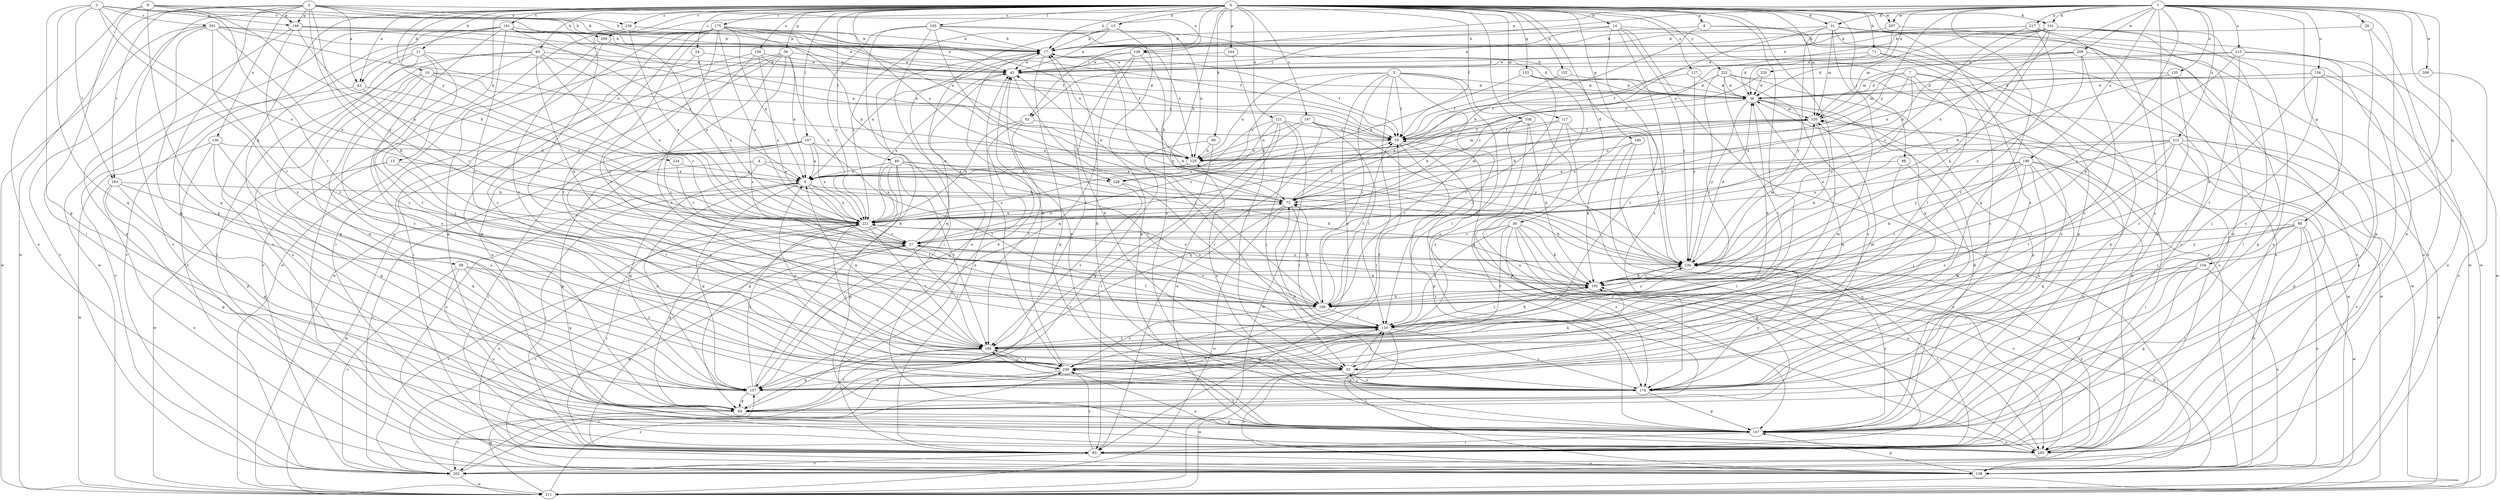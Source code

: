 strict digraph  {
0;
1;
2;
3;
4;
5;
6;
7;
8;
9;
10;
11;
13;
14;
15;
17;
24;
26;
27;
30;
31;
36;
43;
45;
49;
55;
56;
58;
60;
64;
65;
71;
73;
81;
83;
88;
92;
99;
101;
102;
103;
107;
108;
110;
117;
120;
121;
127;
128;
129;
130;
134;
135;
136;
138;
140;
144;
146;
147;
152;
153;
154;
157;
166;
174;
175;
181;
183;
184;
190;
193;
197;
200;
201;
202;
207;
208;
209;
211;
212;
215;
217;
220;
221;
222;
224;
229;
230;
238;
239;
0 -> 8  [label=a];
0 -> 10  [label=b];
0 -> 11  [label=b];
0 -> 13  [label=b];
0 -> 14  [label=b];
0 -> 15  [label=b];
0 -> 17  [label=b];
0 -> 24  [label=c];
0 -> 30  [label=d];
0 -> 31  [label=d];
0 -> 43  [label=e];
0 -> 49  [label=f];
0 -> 55  [label=f];
0 -> 56  [label=g];
0 -> 58  [label=g];
0 -> 65  [label=h];
0 -> 71  [label=h];
0 -> 73  [label=h];
0 -> 81  [label=i];
0 -> 88  [label=j];
0 -> 92  [label=j];
0 -> 99  [label=k];
0 -> 101  [label=k];
0 -> 103  [label=l];
0 -> 107  [label=l];
0 -> 108  [label=l];
0 -> 110  [label=l];
0 -> 117  [label=m];
0 -> 120  [label=m];
0 -> 121  [label=n];
0 -> 127  [label=n];
0 -> 130  [label=o];
0 -> 140  [label=p];
0 -> 144  [label=p];
0 -> 152  [label=q];
0 -> 153  [label=q];
0 -> 174  [label=s];
0 -> 175  [label=t];
0 -> 181  [label=t];
0 -> 197  [label=v];
0 -> 200  [label=v];
0 -> 207  [label=w];
0 -> 222  [label=y];
0 -> 224  [label=y];
0 -> 229  [label=y];
0 -> 238  [label=z];
1 -> 26  [label=c];
1 -> 31  [label=d];
1 -> 60  [label=g];
1 -> 81  [label=i];
1 -> 83  [label=i];
1 -> 92  [label=j];
1 -> 101  [label=k];
1 -> 128  [label=n];
1 -> 134  [label=o];
1 -> 135  [label=o];
1 -> 154  [label=q];
1 -> 157  [label=q];
1 -> 166  [label=r];
1 -> 190  [label=u];
1 -> 193  [label=u];
1 -> 200  [label=v];
1 -> 207  [label=w];
1 -> 208  [label=w];
1 -> 209  [label=w];
1 -> 212  [label=x];
1 -> 215  [label=x];
1 -> 217  [label=x];
1 -> 220  [label=x];
1 -> 221  [label=x];
1 -> 229  [label=y];
2 -> 17  [label=b];
2 -> 27  [label=c];
2 -> 43  [label=e];
2 -> 64  [label=g];
2 -> 102  [label=k];
2 -> 128  [label=n];
2 -> 129  [label=n];
2 -> 136  [label=o];
2 -> 138  [label=o];
2 -> 146  [label=p];
2 -> 183  [label=t];
2 -> 211  [label=w];
2 -> 238  [label=z];
3 -> 17  [label=b];
3 -> 64  [label=g];
3 -> 146  [label=p];
3 -> 157  [label=q];
3 -> 183  [label=t];
3 -> 200  [label=v];
3 -> 201  [label=v];
3 -> 221  [label=x];
3 -> 239  [label=z];
4 -> 9  [label=a];
4 -> 157  [label=q];
4 -> 202  [label=v];
4 -> 229  [label=y];
5 -> 36  [label=d];
5 -> 55  [label=f];
5 -> 83  [label=i];
5 -> 110  [label=l];
5 -> 129  [label=n];
5 -> 166  [label=r];
5 -> 174  [label=s];
5 -> 193  [label=u];
5 -> 229  [label=y];
5 -> 239  [label=z];
6 -> 17  [label=b];
6 -> 83  [label=i];
6 -> 138  [label=o];
6 -> 146  [label=p];
6 -> 157  [label=q];
6 -> 166  [label=r];
6 -> 221  [label=x];
7 -> 36  [label=d];
7 -> 110  [label=l];
7 -> 120  [label=m];
7 -> 174  [label=s];
7 -> 193  [label=u];
7 -> 221  [label=x];
7 -> 230  [label=y];
8 -> 17  [label=b];
8 -> 73  [label=h];
8 -> 138  [label=o];
8 -> 147  [label=p];
9 -> 73  [label=h];
9 -> 83  [label=i];
9 -> 110  [label=l];
9 -> 157  [label=q];
9 -> 211  [label=w];
9 -> 221  [label=x];
10 -> 27  [label=c];
10 -> 36  [label=d];
10 -> 55  [label=f];
10 -> 157  [label=q];
10 -> 174  [label=s];
10 -> 239  [label=z];
11 -> 43  [label=e];
11 -> 45  [label=e];
11 -> 64  [label=g];
11 -> 92  [label=j];
11 -> 184  [label=t];
11 -> 202  [label=v];
13 -> 17  [label=b];
13 -> 45  [label=e];
13 -> 129  [label=n];
13 -> 147  [label=p];
13 -> 174  [label=s];
13 -> 221  [label=x];
13 -> 239  [label=z];
14 -> 17  [label=b];
14 -> 45  [label=e];
14 -> 138  [label=o];
14 -> 174  [label=s];
14 -> 202  [label=v];
14 -> 230  [label=y];
14 -> 239  [label=z];
15 -> 9  [label=a];
15 -> 83  [label=i];
15 -> 184  [label=t];
15 -> 211  [label=w];
17 -> 45  [label=e];
17 -> 55  [label=f];
17 -> 147  [label=p];
17 -> 157  [label=q];
17 -> 230  [label=y];
24 -> 45  [label=e];
24 -> 202  [label=v];
24 -> 221  [label=x];
26 -> 17  [label=b];
26 -> 147  [label=p];
26 -> 202  [label=v];
27 -> 45  [label=e];
27 -> 83  [label=i];
27 -> 110  [label=l];
27 -> 138  [label=o];
27 -> 184  [label=t];
27 -> 202  [label=v];
27 -> 230  [label=y];
30 -> 27  [label=c];
30 -> 64  [label=g];
30 -> 102  [label=k];
30 -> 110  [label=l];
30 -> 174  [label=s];
30 -> 184  [label=t];
30 -> 193  [label=u];
30 -> 202  [label=v];
31 -> 17  [label=b];
31 -> 27  [label=c];
31 -> 120  [label=m];
31 -> 138  [label=o];
31 -> 157  [label=q];
31 -> 202  [label=v];
31 -> 211  [label=w];
31 -> 230  [label=y];
36 -> 120  [label=m];
36 -> 129  [label=n];
36 -> 157  [label=q];
36 -> 193  [label=u];
36 -> 211  [label=w];
36 -> 230  [label=y];
43 -> 27  [label=c];
43 -> 202  [label=v];
43 -> 221  [label=x];
45 -> 36  [label=d];
45 -> 110  [label=l];
45 -> 221  [label=x];
49 -> 9  [label=a];
49 -> 64  [label=g];
49 -> 102  [label=k];
49 -> 147  [label=p];
49 -> 166  [label=r];
49 -> 184  [label=t];
49 -> 221  [label=x];
49 -> 230  [label=y];
55 -> 129  [label=n];
55 -> 147  [label=p];
55 -> 193  [label=u];
56 -> 9  [label=a];
56 -> 45  [label=e];
56 -> 64  [label=g];
56 -> 83  [label=i];
56 -> 166  [label=r];
56 -> 184  [label=t];
56 -> 193  [label=u];
56 -> 221  [label=x];
58 -> 102  [label=k];
58 -> 157  [label=q];
58 -> 193  [label=u];
58 -> 202  [label=v];
58 -> 239  [label=z];
60 -> 27  [label=c];
60 -> 83  [label=i];
60 -> 138  [label=o];
60 -> 166  [label=r];
60 -> 193  [label=u];
60 -> 211  [label=w];
60 -> 230  [label=y];
64 -> 45  [label=e];
64 -> 147  [label=p];
64 -> 184  [label=t];
64 -> 202  [label=v];
65 -> 27  [label=c];
65 -> 45  [label=e];
65 -> 83  [label=i];
65 -> 102  [label=k];
65 -> 174  [label=s];
65 -> 193  [label=u];
65 -> 221  [label=x];
71 -> 36  [label=d];
71 -> 45  [label=e];
71 -> 147  [label=p];
71 -> 174  [label=s];
73 -> 45  [label=e];
73 -> 55  [label=f];
73 -> 83  [label=i];
73 -> 110  [label=l];
73 -> 120  [label=m];
73 -> 211  [label=w];
73 -> 221  [label=x];
81 -> 55  [label=f];
81 -> 157  [label=q];
81 -> 184  [label=t];
81 -> 221  [label=x];
83 -> 45  [label=e];
83 -> 138  [label=o];
83 -> 202  [label=v];
83 -> 239  [label=z];
88 -> 9  [label=a];
88 -> 92  [label=j];
88 -> 174  [label=s];
92 -> 9  [label=a];
92 -> 17  [label=b];
92 -> 110  [label=l];
92 -> 138  [label=o];
92 -> 174  [label=s];
92 -> 211  [label=w];
99 -> 64  [label=g];
99 -> 129  [label=n];
99 -> 202  [label=v];
101 -> 17  [label=b];
101 -> 73  [label=h];
101 -> 83  [label=i];
101 -> 102  [label=k];
101 -> 120  [label=m];
101 -> 129  [label=n];
101 -> 147  [label=p];
101 -> 193  [label=u];
101 -> 230  [label=y];
102 -> 110  [label=l];
102 -> 166  [label=r];
102 -> 221  [label=x];
102 -> 230  [label=y];
103 -> 17  [label=b];
103 -> 36  [label=d];
103 -> 83  [label=i];
103 -> 129  [label=n];
103 -> 166  [label=r];
103 -> 193  [label=u];
103 -> 221  [label=x];
107 -> 9  [label=a];
107 -> 83  [label=i];
107 -> 110  [label=l];
107 -> 129  [label=n];
107 -> 138  [label=o];
107 -> 147  [label=p];
107 -> 221  [label=x];
107 -> 239  [label=z];
108 -> 55  [label=f];
108 -> 102  [label=k];
108 -> 110  [label=l];
108 -> 166  [label=r];
108 -> 239  [label=z];
110 -> 36  [label=d];
110 -> 102  [label=k];
110 -> 147  [label=p];
110 -> 157  [label=q];
110 -> 174  [label=s];
110 -> 184  [label=t];
117 -> 55  [label=f];
117 -> 73  [label=h];
117 -> 83  [label=i];
117 -> 147  [label=p];
117 -> 230  [label=y];
120 -> 55  [label=f];
120 -> 73  [label=h];
120 -> 102  [label=k];
120 -> 221  [label=x];
121 -> 27  [label=c];
121 -> 55  [label=f];
121 -> 83  [label=i];
121 -> 92  [label=j];
121 -> 193  [label=u];
121 -> 211  [label=w];
121 -> 221  [label=x];
127 -> 36  [label=d];
127 -> 221  [label=x];
127 -> 230  [label=y];
128 -> 9  [label=a];
128 -> 36  [label=d];
128 -> 45  [label=e];
128 -> 73  [label=h];
128 -> 157  [label=q];
128 -> 184  [label=t];
129 -> 9  [label=a];
129 -> 120  [label=m];
130 -> 45  [label=e];
130 -> 55  [label=f];
130 -> 110  [label=l];
130 -> 211  [label=w];
130 -> 221  [label=x];
134 -> 36  [label=d];
134 -> 83  [label=i];
134 -> 92  [label=j];
134 -> 102  [label=k];
134 -> 129  [label=n];
134 -> 193  [label=u];
135 -> 36  [label=d];
135 -> 73  [label=h];
135 -> 193  [label=u];
135 -> 239  [label=z];
136 -> 64  [label=g];
136 -> 129  [label=n];
136 -> 147  [label=p];
136 -> 174  [label=s];
136 -> 211  [label=w];
138 -> 102  [label=k];
138 -> 110  [label=l];
138 -> 120  [label=m];
138 -> 147  [label=p];
140 -> 102  [label=k];
140 -> 129  [label=n];
140 -> 138  [label=o];
140 -> 193  [label=u];
144 -> 45  [label=e];
144 -> 92  [label=j];
146 -> 17  [label=b];
146 -> 45  [label=e];
146 -> 73  [label=h];
146 -> 129  [label=n];
146 -> 147  [label=p];
146 -> 184  [label=t];
147 -> 36  [label=d];
147 -> 83  [label=i];
147 -> 193  [label=u];
147 -> 230  [label=y];
147 -> 239  [label=z];
152 -> 36  [label=d];
152 -> 55  [label=f];
153 -> 9  [label=a];
153 -> 36  [label=d];
153 -> 64  [label=g];
153 -> 166  [label=r];
153 -> 230  [label=y];
154 -> 64  [label=g];
154 -> 92  [label=j];
154 -> 102  [label=k];
154 -> 138  [label=o];
154 -> 147  [label=p];
157 -> 9  [label=a];
157 -> 17  [label=b];
157 -> 64  [label=g];
157 -> 110  [label=l];
157 -> 221  [label=x];
166 -> 27  [label=c];
166 -> 55  [label=f];
166 -> 73  [label=h];
166 -> 102  [label=k];
166 -> 110  [label=l];
166 -> 230  [label=y];
166 -> 239  [label=z];
174 -> 17  [label=b];
174 -> 45  [label=e];
174 -> 73  [label=h];
174 -> 92  [label=j];
174 -> 129  [label=n];
174 -> 147  [label=p];
174 -> 184  [label=t];
174 -> 230  [label=y];
175 -> 9  [label=a];
175 -> 17  [label=b];
175 -> 45  [label=e];
175 -> 73  [label=h];
175 -> 83  [label=i];
175 -> 110  [label=l];
175 -> 129  [label=n];
175 -> 166  [label=r];
175 -> 184  [label=t];
175 -> 211  [label=w];
175 -> 221  [label=x];
175 -> 239  [label=z];
181 -> 9  [label=a];
181 -> 17  [label=b];
181 -> 55  [label=f];
181 -> 129  [label=n];
181 -> 166  [label=r];
181 -> 193  [label=u];
181 -> 202  [label=v];
181 -> 211  [label=w];
181 -> 239  [label=z];
183 -> 64  [label=g];
183 -> 73  [label=h];
183 -> 138  [label=o];
183 -> 147  [label=p];
183 -> 157  [label=q];
184 -> 9  [label=a];
184 -> 64  [label=g];
184 -> 92  [label=j];
184 -> 120  [label=m];
184 -> 239  [label=z];
190 -> 9  [label=a];
190 -> 64  [label=g];
190 -> 83  [label=i];
190 -> 102  [label=k];
190 -> 147  [label=p];
190 -> 166  [label=r];
190 -> 174  [label=s];
190 -> 221  [label=x];
190 -> 239  [label=z];
193 -> 55  [label=f];
193 -> 230  [label=y];
197 -> 9  [label=a];
197 -> 55  [label=f];
197 -> 110  [label=l];
197 -> 129  [label=n];
197 -> 157  [label=q];
197 -> 230  [label=y];
200 -> 147  [label=p];
200 -> 184  [label=t];
200 -> 221  [label=x];
201 -> 17  [label=b];
201 -> 55  [label=f];
201 -> 129  [label=n];
201 -> 157  [label=q];
201 -> 166  [label=r];
201 -> 202  [label=v];
201 -> 211  [label=w];
201 -> 221  [label=x];
202 -> 27  [label=c];
202 -> 211  [label=w];
202 -> 239  [label=z];
207 -> 17  [label=b];
207 -> 36  [label=d];
207 -> 174  [label=s];
208 -> 45  [label=e];
208 -> 55  [label=f];
208 -> 120  [label=m];
208 -> 147  [label=p];
208 -> 230  [label=y];
208 -> 239  [label=z];
209 -> 36  [label=d];
209 -> 138  [label=o];
211 -> 157  [label=q];
211 -> 239  [label=z];
212 -> 110  [label=l];
212 -> 129  [label=n];
212 -> 147  [label=p];
212 -> 184  [label=t];
212 -> 202  [label=v];
212 -> 211  [label=w];
212 -> 221  [label=x];
212 -> 230  [label=y];
215 -> 36  [label=d];
215 -> 45  [label=e];
215 -> 102  [label=k];
215 -> 174  [label=s];
215 -> 184  [label=t];
215 -> 211  [label=w];
217 -> 17  [label=b];
217 -> 27  [label=c];
217 -> 45  [label=e];
217 -> 83  [label=i];
217 -> 184  [label=t];
217 -> 211  [label=w];
220 -> 36  [label=d];
220 -> 55  [label=f];
221 -> 27  [label=c];
221 -> 64  [label=g];
221 -> 73  [label=h];
221 -> 83  [label=i];
221 -> 92  [label=j];
221 -> 138  [label=o];
221 -> 184  [label=t];
222 -> 36  [label=d];
222 -> 55  [label=f];
222 -> 147  [label=p];
222 -> 166  [label=r];
222 -> 174  [label=s];
222 -> 184  [label=t];
222 -> 211  [label=w];
224 -> 9  [label=a];
224 -> 27  [label=c];
229 -> 166  [label=r];
229 -> 184  [label=t];
230 -> 17  [label=b];
230 -> 36  [label=d];
230 -> 73  [label=h];
230 -> 83  [label=i];
230 -> 102  [label=k];
230 -> 120  [label=m];
230 -> 221  [label=x];
238 -> 17  [label=b];
238 -> 166  [label=r];
238 -> 221  [label=x];
239 -> 17  [label=b];
239 -> 55  [label=f];
239 -> 102  [label=k];
239 -> 120  [label=m];
239 -> 157  [label=q];
239 -> 184  [label=t];
239 -> 193  [label=u];
}
